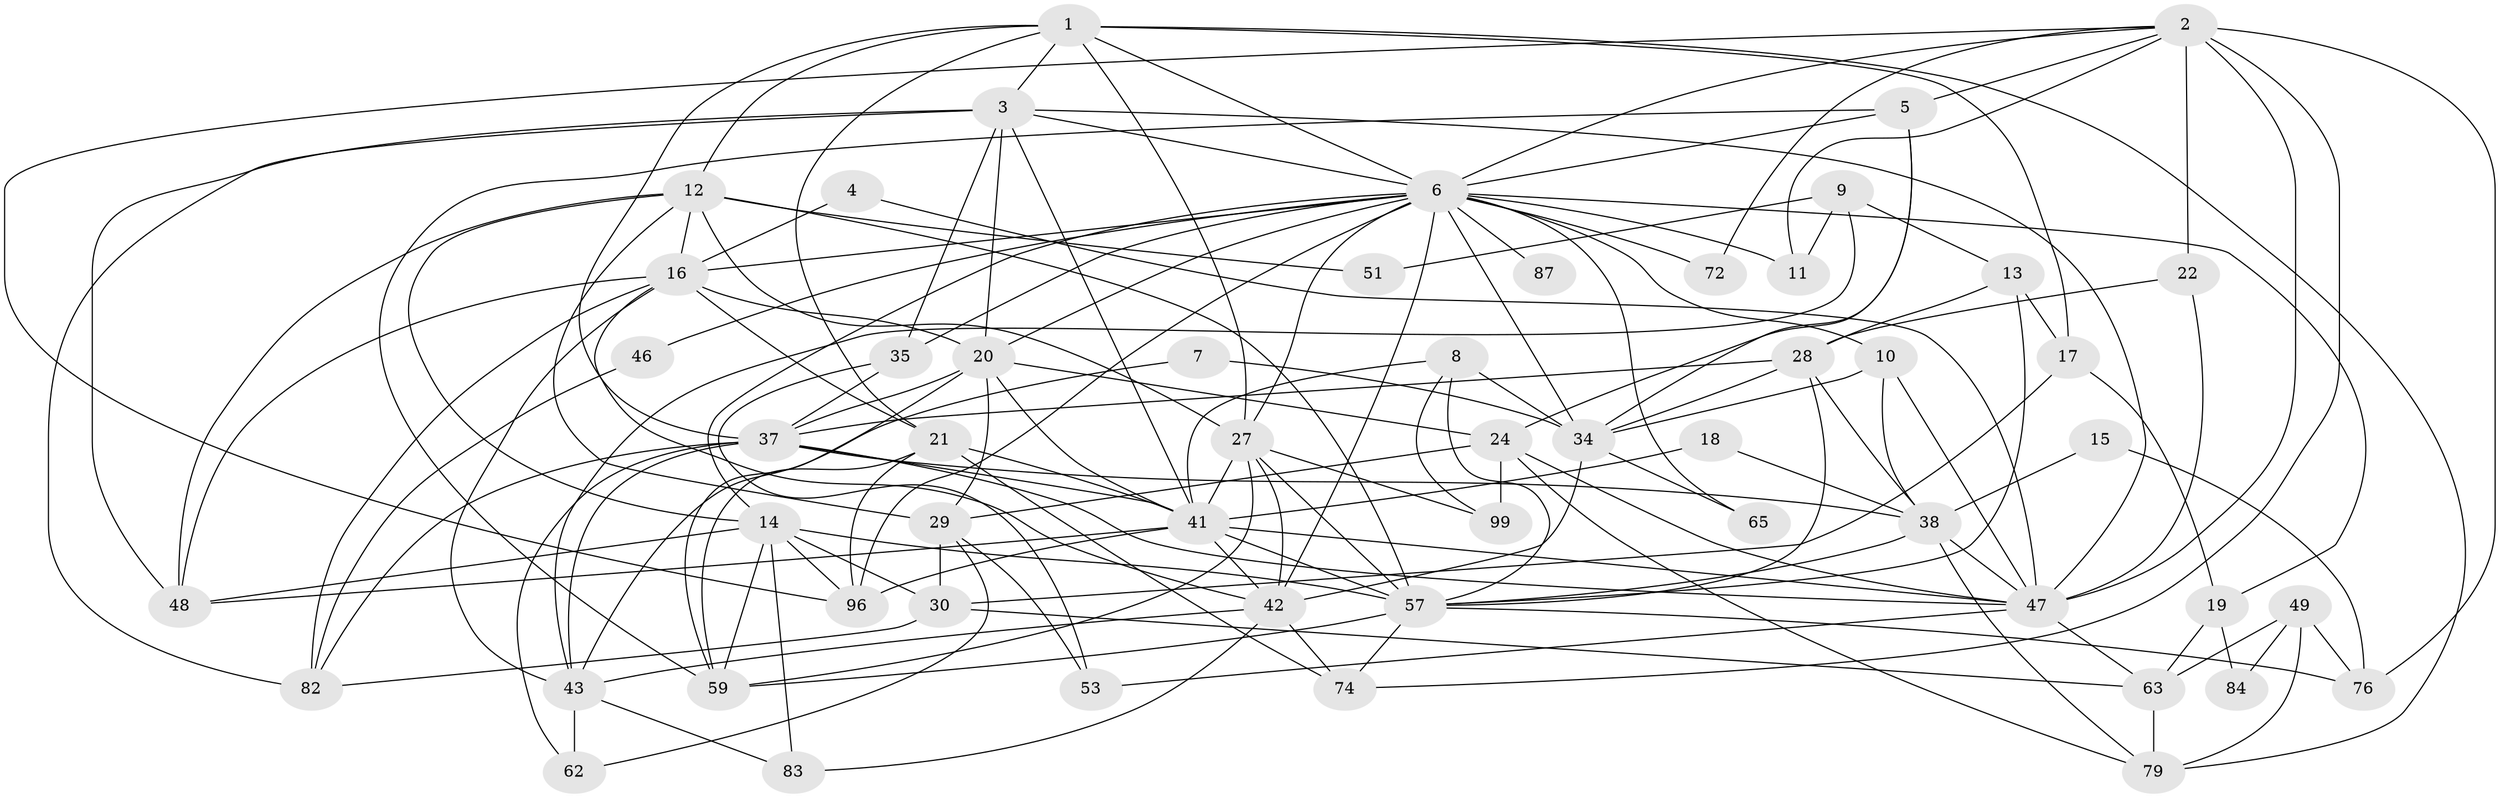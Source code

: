 // original degree distribution, {6: 0.10909090909090909, 3: 0.24545454545454545, 2: 0.14545454545454545, 4: 0.2636363636363636, 5: 0.2, 7: 0.02727272727272727, 8: 0.00909090909090909}
// Generated by graph-tools (version 1.1) at 2025/15/03/09/25 04:15:18]
// undirected, 55 vertices, 151 edges
graph export_dot {
graph [start="1"]
  node [color=gray90,style=filled];
  1 [super="+26"];
  2 [super="+32"];
  3 [super="+101"];
  4;
  5 [super="+25"];
  6 [super="+80+75+45"];
  7;
  8;
  9 [super="+97"];
  10 [super="+44"];
  11;
  12 [super="+40"];
  13 [super="+23"];
  14 [super="+69+33"];
  15;
  16 [super="+68"];
  17;
  18;
  19 [super="+36"];
  20 [super="+92+103"];
  21 [super="+77"];
  22;
  24 [super="+90"];
  27 [super="+31+66"];
  28 [super="+94"];
  29 [super="+85"];
  30;
  34 [super="+52"];
  35;
  37 [super="+64+50"];
  38 [super="+39"];
  41 [super="+91+67+70+81"];
  42 [super="+93"];
  43 [super="+58"];
  46;
  47 [super="+55+107"];
  48 [super="+110"];
  49;
  51;
  53 [super="+88"];
  57 [super="+102+60+98"];
  59 [super="+61"];
  62;
  63 [super="+100"];
  65;
  72;
  74;
  76;
  79 [super="+89"];
  82;
  83;
  84;
  87;
  96;
  99;
  1 -- 79;
  1 -- 37;
  1 -- 21;
  1 -- 3;
  1 -- 12;
  1 -- 17;
  1 -- 6;
  1 -- 27;
  2 -- 74;
  2 -- 76 [weight=2];
  2 -- 96;
  2 -- 72;
  2 -- 11;
  2 -- 47;
  2 -- 22;
  2 -- 5;
  2 -- 6;
  3 -- 35;
  3 -- 82;
  3 -- 41;
  3 -- 47;
  3 -- 6;
  3 -- 48;
  3 -- 20;
  4 -- 47;
  4 -- 16;
  5 -- 24;
  5 -- 34 [weight=2];
  5 -- 59;
  5 -- 6;
  6 -- 72;
  6 -- 19;
  6 -- 16;
  6 -- 65;
  6 -- 96;
  6 -- 42;
  6 -- 34;
  6 -- 35;
  6 -- 10 [weight=2];
  6 -- 11;
  6 -- 14 [weight=2];
  6 -- 46;
  6 -- 20 [weight=2];
  6 -- 87 [weight=2];
  6 -- 27;
  7 -- 34;
  7 -- 43;
  8 -- 57;
  8 -- 34;
  8 -- 99;
  8 -- 41;
  9 -- 13;
  9 -- 11;
  9 -- 43;
  9 -- 51;
  10 -- 34;
  10 -- 47;
  10 -- 38;
  12 -- 29;
  12 -- 14 [weight=2];
  12 -- 16;
  12 -- 51;
  12 -- 57 [weight=2];
  12 -- 48;
  12 -- 27;
  13 -- 28;
  13 -- 17;
  13 -- 57 [weight=2];
  14 -- 96;
  14 -- 48;
  14 -- 83;
  14 -- 59;
  14 -- 30;
  14 -- 57;
  15 -- 38;
  15 -- 76;
  16 -- 82;
  16 -- 21;
  16 -- 43;
  16 -- 48;
  16 -- 42;
  16 -- 20;
  17 -- 30;
  17 -- 19;
  18 -- 38;
  18 -- 41;
  19 -- 84;
  19 -- 63 [weight=2];
  20 -- 24;
  20 -- 59;
  20 -- 37;
  20 -- 41;
  20 -- 29;
  21 -- 96;
  21 -- 74;
  21 -- 59;
  21 -- 41;
  22 -- 47;
  22 -- 28;
  24 -- 29;
  24 -- 99;
  24 -- 79;
  24 -- 47;
  27 -- 41;
  27 -- 42;
  27 -- 99;
  27 -- 59;
  27 -- 57 [weight=4];
  28 -- 34;
  28 -- 37;
  28 -- 38;
  28 -- 57;
  29 -- 62;
  29 -- 53;
  29 -- 30;
  30 -- 82;
  30 -- 63;
  34 -- 42;
  34 -- 65;
  35 -- 53;
  35 -- 37;
  37 -- 62;
  37 -- 82;
  37 -- 43;
  37 -- 47;
  37 -- 38;
  37 -- 41;
  38 -- 79;
  38 -- 47;
  38 -- 57;
  41 -- 42;
  41 -- 47;
  41 -- 48;
  41 -- 96;
  41 -- 57;
  42 -- 83;
  42 -- 74;
  42 -- 43;
  43 -- 83;
  43 -- 62;
  46 -- 82;
  47 -- 53;
  47 -- 63;
  49 -- 76;
  49 -- 84;
  49 -- 79;
  49 -- 63;
  57 -- 74;
  57 -- 76;
  57 -- 59;
  63 -- 79;
}
